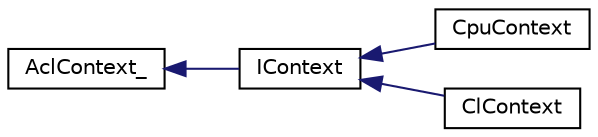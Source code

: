 digraph "Graphical Class Hierarchy"
{
 // LATEX_PDF_SIZE
  edge [fontname="Helvetica",fontsize="10",labelfontname="Helvetica",labelfontsize="10"];
  node [fontname="Helvetica",fontsize="10",shape=record];
  rankdir="LR";
  Node0 [label="AclContext_",height=0.2,width=0.4,color="black", fillcolor="white", style="filled",URL="$struct_acl_context__.xhtml",tooltip=" "];
  Node0 -> Node1 [dir="back",color="midnightblue",fontsize="10",style="solid",fontname="Helvetica"];
  Node1 [label="IContext",height=0.2,width=0.4,color="black", fillcolor="white", style="filled",URL="$classarm__compute_1_1_i_context.xhtml",tooltip="Context interface."];
  Node1 -> Node2 [dir="back",color="midnightblue",fontsize="10",style="solid",fontname="Helvetica"];
  Node2 [label="CpuContext",height=0.2,width=0.4,color="black", fillcolor="white", style="filled",URL="$classarm__compute_1_1cpu_1_1_cpu_context.xhtml",tooltip="CPU context implementation class."];
  Node1 -> Node3 [dir="back",color="midnightblue",fontsize="10",style="solid",fontname="Helvetica"];
  Node3 [label="ClContext",height=0.2,width=0.4,color="black", fillcolor="white", style="filled",URL="$classarm__compute_1_1gpu_1_1opencl_1_1_cl_context.xhtml",tooltip="OpenCL context implementation class."];
}
